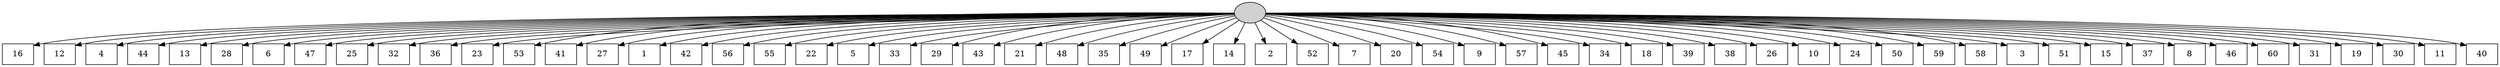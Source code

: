 digraph G {
0[style=filled, fillcolor=grey82, label=""];
1[shape=box,style=filled, fillcolor=white,label="16\n"];
2[shape=box,style=filled, fillcolor=white,label="12\n"];
3[shape=box,style=filled, fillcolor=white,label="4\n"];
4[shape=box,style=filled, fillcolor=white,label="44\n"];
5[shape=box,style=filled, fillcolor=white,label="13\n"];
6[shape=box,style=filled, fillcolor=white,label="28\n"];
7[shape=box,style=filled, fillcolor=white,label="6\n"];
8[shape=box,style=filled, fillcolor=white,label="47\n"];
9[shape=box,style=filled, fillcolor=white,label="25\n"];
10[shape=box,style=filled, fillcolor=white,label="32\n"];
11[shape=box,style=filled, fillcolor=white,label="36\n"];
12[shape=box,style=filled, fillcolor=white,label="23\n"];
13[shape=box,style=filled, fillcolor=white,label="53\n"];
14[shape=box,style=filled, fillcolor=white,label="41\n"];
15[shape=box,style=filled, fillcolor=white,label="27\n"];
16[shape=box,style=filled, fillcolor=white,label="1\n"];
17[shape=box,style=filled, fillcolor=white,label="42\n"];
18[shape=box,style=filled, fillcolor=white,label="56\n"];
19[shape=box,style=filled, fillcolor=white,label="55\n"];
20[shape=box,style=filled, fillcolor=white,label="22\n"];
21[shape=box,style=filled, fillcolor=white,label="5\n"];
22[shape=box,style=filled, fillcolor=white,label="33\n"];
23[shape=box,style=filled, fillcolor=white,label="29\n"];
24[shape=box,style=filled, fillcolor=white,label="43\n"];
25[shape=box,style=filled, fillcolor=white,label="21\n"];
26[shape=box,style=filled, fillcolor=white,label="48\n"];
27[shape=box,style=filled, fillcolor=white,label="35\n"];
28[shape=box,style=filled, fillcolor=white,label="49\n"];
29[shape=box,style=filled, fillcolor=white,label="17\n"];
30[shape=box,style=filled, fillcolor=white,label="14\n"];
31[shape=box,style=filled, fillcolor=white,label="2\n"];
32[shape=box,style=filled, fillcolor=white,label="52\n"];
33[shape=box,style=filled, fillcolor=white,label="7\n"];
34[shape=box,style=filled, fillcolor=white,label="20\n"];
35[shape=box,style=filled, fillcolor=white,label="54\n"];
36[shape=box,style=filled, fillcolor=white,label="9\n"];
37[shape=box,style=filled, fillcolor=white,label="57\n"];
38[shape=box,style=filled, fillcolor=white,label="45\n"];
39[shape=box,style=filled, fillcolor=white,label="34\n"];
40[shape=box,style=filled, fillcolor=white,label="18\n"];
41[shape=box,style=filled, fillcolor=white,label="39\n"];
42[shape=box,style=filled, fillcolor=white,label="38\n"];
43[shape=box,style=filled, fillcolor=white,label="26\n"];
44[shape=box,style=filled, fillcolor=white,label="10\n"];
45[shape=box,style=filled, fillcolor=white,label="24\n"];
46[shape=box,style=filled, fillcolor=white,label="50\n"];
47[shape=box,style=filled, fillcolor=white,label="59\n"];
48[shape=box,style=filled, fillcolor=white,label="58\n"];
49[shape=box,style=filled, fillcolor=white,label="3\n"];
50[shape=box,style=filled, fillcolor=white,label="51\n"];
51[shape=box,style=filled, fillcolor=white,label="15\n"];
52[shape=box,style=filled, fillcolor=white,label="37\n"];
53[shape=box,style=filled, fillcolor=white,label="8\n"];
54[shape=box,style=filled, fillcolor=white,label="46\n"];
55[shape=box,style=filled, fillcolor=white,label="60\n"];
56[shape=box,style=filled, fillcolor=white,label="31\n"];
57[shape=box,style=filled, fillcolor=white,label="19\n"];
58[shape=box,style=filled, fillcolor=white,label="30\n"];
59[shape=box,style=filled, fillcolor=white,label="11\n"];
60[shape=box,style=filled, fillcolor=white,label="40\n"];
0->1 ;
0->2 ;
0->3 ;
0->4 ;
0->5 ;
0->6 ;
0->7 ;
0->8 ;
0->9 ;
0->10 ;
0->11 ;
0->12 ;
0->13 ;
0->14 ;
0->15 ;
0->16 ;
0->17 ;
0->18 ;
0->19 ;
0->20 ;
0->21 ;
0->22 ;
0->23 ;
0->24 ;
0->25 ;
0->26 ;
0->27 ;
0->28 ;
0->29 ;
0->30 ;
0->31 ;
0->32 ;
0->33 ;
0->34 ;
0->35 ;
0->36 ;
0->37 ;
0->38 ;
0->39 ;
0->40 ;
0->41 ;
0->42 ;
0->43 ;
0->44 ;
0->45 ;
0->46 ;
0->47 ;
0->48 ;
0->49 ;
0->50 ;
0->51 ;
0->52 ;
0->53 ;
0->54 ;
0->55 ;
0->56 ;
0->57 ;
0->58 ;
0->59 ;
0->60 ;
}
